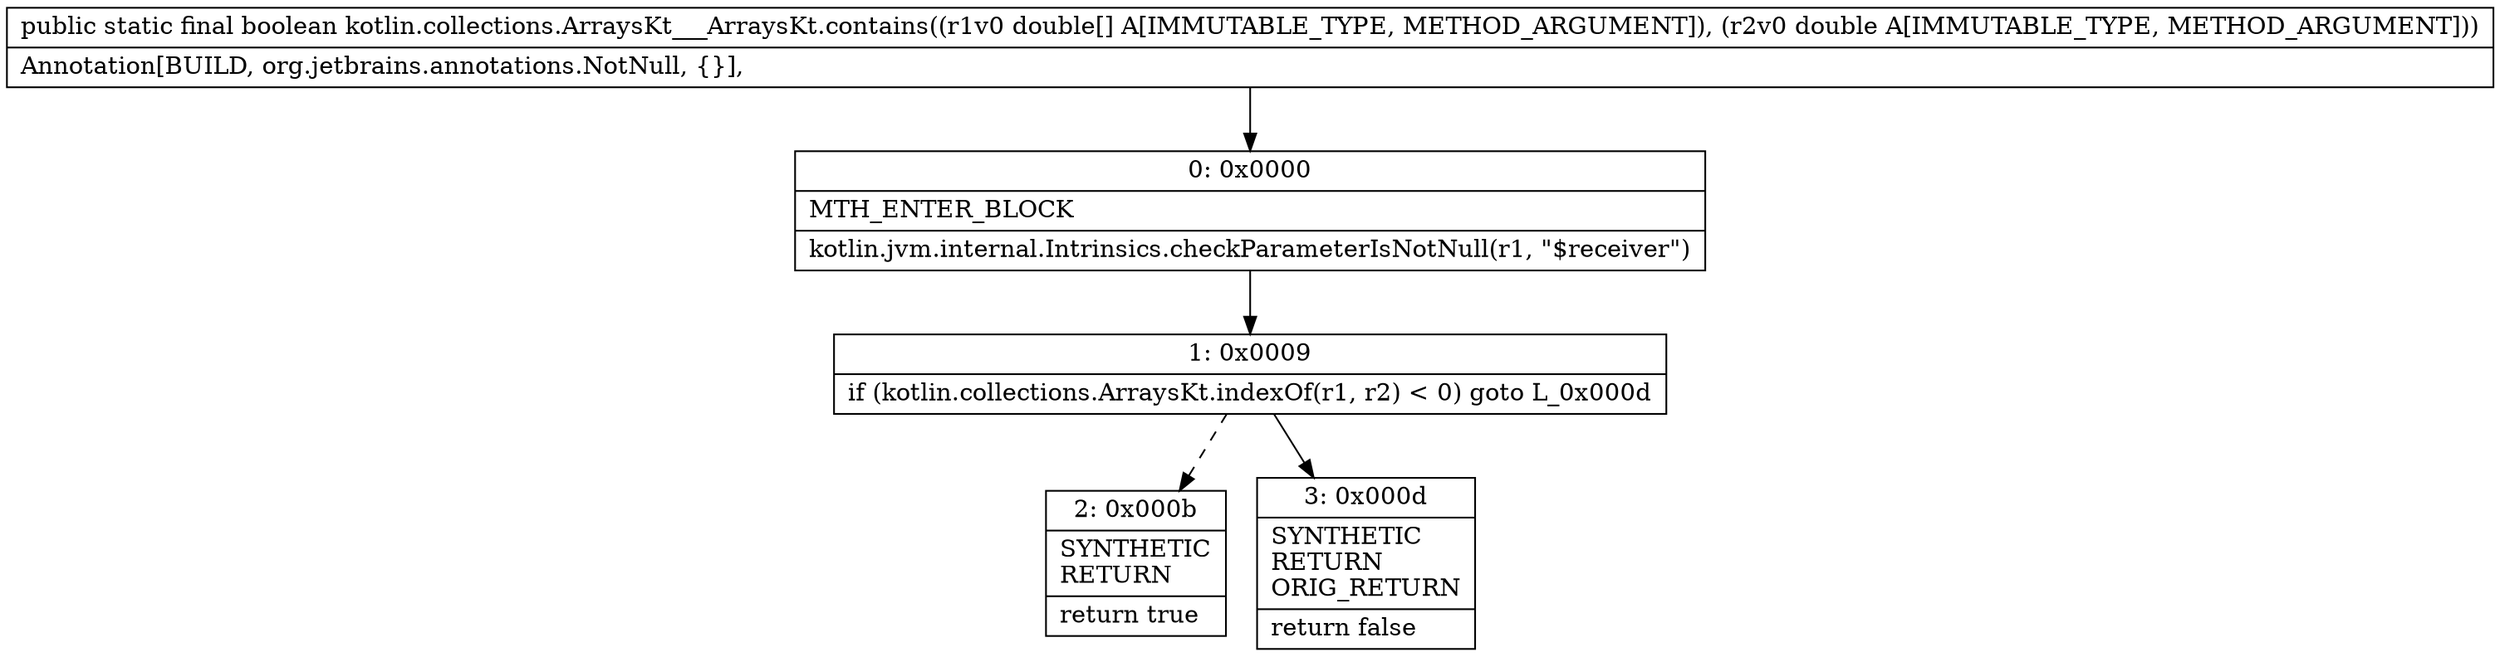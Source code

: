 digraph "CFG forkotlin.collections.ArraysKt___ArraysKt.contains([DD)Z" {
Node_0 [shape=record,label="{0\:\ 0x0000|MTH_ENTER_BLOCK\l|kotlin.jvm.internal.Intrinsics.checkParameterIsNotNull(r1, \"$receiver\")\l}"];
Node_1 [shape=record,label="{1\:\ 0x0009|if (kotlin.collections.ArraysKt.indexOf(r1, r2) \< 0) goto L_0x000d\l}"];
Node_2 [shape=record,label="{2\:\ 0x000b|SYNTHETIC\lRETURN\l|return true\l}"];
Node_3 [shape=record,label="{3\:\ 0x000d|SYNTHETIC\lRETURN\lORIG_RETURN\l|return false\l}"];
MethodNode[shape=record,label="{public static final boolean kotlin.collections.ArraysKt___ArraysKt.contains((r1v0 double[] A[IMMUTABLE_TYPE, METHOD_ARGUMENT]), (r2v0 double A[IMMUTABLE_TYPE, METHOD_ARGUMENT]))  | Annotation[BUILD, org.jetbrains.annotations.NotNull, \{\}], \l}"];
MethodNode -> Node_0;
Node_0 -> Node_1;
Node_1 -> Node_2[style=dashed];
Node_1 -> Node_3;
}

